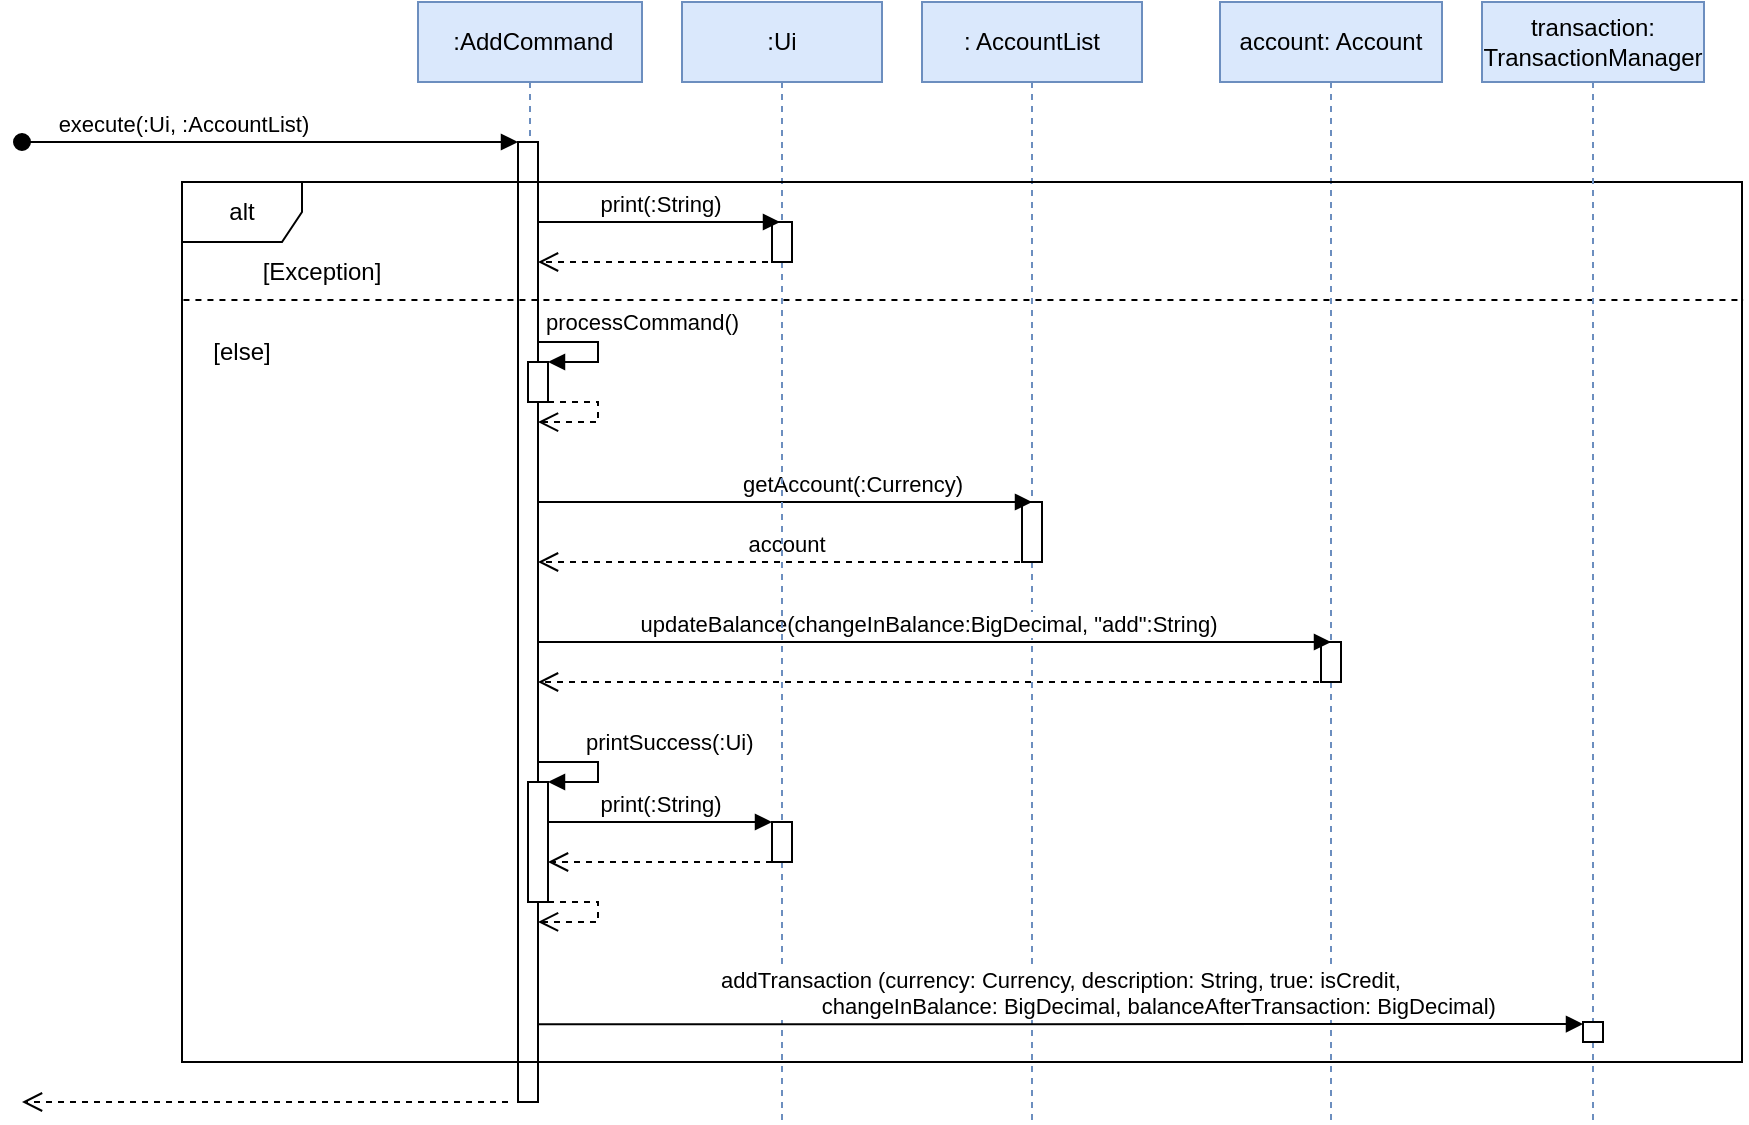 <mxfile version="21.1.5" type="device">
  <diagram name="Page-1" id="2YBvvXClWsGukQMizWep">
    <mxGraphModel dx="425" dy="240" grid="1" gridSize="10" guides="1" tooltips="1" connect="1" arrows="1" fold="1" page="0" pageScale="1" pageWidth="850" pageHeight="1100" background="#FFFFFF" math="0" shadow="0">
      <root>
        <mxCell id="0" />
        <mxCell id="1" parent="0" />
        <mxCell id="cWejEI39qg-8yP3Bkxt4-16" value="&amp;nbsp;:AddCommand" style="shape=umlLifeline;perimeter=lifelinePerimeter;whiteSpace=wrap;html=1;container=1;dropTarget=0;collapsible=0;recursiveResize=0;outlineConnect=0;portConstraint=eastwest;newEdgeStyle={&quot;edgeStyle&quot;:&quot;elbowEdgeStyle&quot;,&quot;elbow&quot;:&quot;vertical&quot;,&quot;curved&quot;:0,&quot;rounded&quot;:0};fillColor=#dae8fc;strokeColor=#6c8ebf;" parent="1" vertex="1">
          <mxGeometry x="378" y="160" width="112" height="550" as="geometry" />
        </mxCell>
        <mxCell id="cWejEI39qg-8yP3Bkxt4-24" value="" style="html=1;points=[];perimeter=orthogonalPerimeter;outlineConnect=0;targetShapes=umlLifeline;portConstraint=eastwest;newEdgeStyle={&quot;edgeStyle&quot;:&quot;elbowEdgeStyle&quot;,&quot;elbow&quot;:&quot;vertical&quot;,&quot;curved&quot;:0,&quot;rounded&quot;:0};" parent="cWejEI39qg-8yP3Bkxt4-16" vertex="1">
          <mxGeometry x="50" y="70" width="10" height="480" as="geometry" />
        </mxCell>
        <mxCell id="cWejEI39qg-8yP3Bkxt4-27" value="" style="html=1;points=[];perimeter=orthogonalPerimeter;outlineConnect=0;targetShapes=umlLifeline;portConstraint=eastwest;newEdgeStyle={&quot;edgeStyle&quot;:&quot;elbowEdgeStyle&quot;,&quot;elbow&quot;:&quot;vertical&quot;,&quot;curved&quot;:0,&quot;rounded&quot;:0};" parent="cWejEI39qg-8yP3Bkxt4-16" vertex="1">
          <mxGeometry x="55" y="180" width="10" height="20" as="geometry" />
        </mxCell>
        <mxCell id="cWejEI39qg-8yP3Bkxt4-28" value="processCommand()" style="html=1;align=left;spacingLeft=2;endArrow=block;rounded=0;edgeStyle=orthogonalEdgeStyle;curved=0;rounded=0;" parent="cWejEI39qg-8yP3Bkxt4-16" edge="1">
          <mxGeometry x="-1" y="10" relative="1" as="geometry">
            <mxPoint x="60" y="170.043" as="sourcePoint" />
            <Array as="points">
              <mxPoint x="90" y="170" />
              <mxPoint x="90" y="180" />
            </Array>
            <mxPoint as="offset" />
            <mxPoint x="65" y="180" as="targetPoint" />
          </mxGeometry>
        </mxCell>
        <mxCell id="cWejEI39qg-8yP3Bkxt4-30" value="" style="html=1;verticalAlign=bottom;endArrow=open;dashed=1;endSize=8;edgeStyle=orthogonalEdgeStyle;elbow=vertical;rounded=0;" parent="cWejEI39qg-8yP3Bkxt4-16" source="cWejEI39qg-8yP3Bkxt4-27" edge="1">
          <mxGeometry relative="1" as="geometry">
            <mxPoint x="70" y="200" as="sourcePoint" />
            <mxPoint x="60" y="210.043" as="targetPoint" />
            <Array as="points">
              <mxPoint x="90" y="200" />
              <mxPoint x="90" y="210" />
            </Array>
          </mxGeometry>
        </mxCell>
        <mxCell id="cWejEI39qg-8yP3Bkxt4-45" value="" style="html=1;points=[];perimeter=orthogonalPerimeter;outlineConnect=0;targetShapes=umlLifeline;portConstraint=eastwest;newEdgeStyle={&quot;edgeStyle&quot;:&quot;elbowEdgeStyle&quot;,&quot;elbow&quot;:&quot;vertical&quot;,&quot;curved&quot;:0,&quot;rounded&quot;:0};" parent="cWejEI39qg-8yP3Bkxt4-16" vertex="1">
          <mxGeometry x="55" y="390" width="10" height="60" as="geometry" />
        </mxCell>
        <mxCell id="cWejEI39qg-8yP3Bkxt4-46" value="printSuccess(:Ui)" style="html=1;align=left;spacingLeft=2;endArrow=block;rounded=0;edgeStyle=orthogonalEdgeStyle;curved=0;rounded=0;" parent="cWejEI39qg-8yP3Bkxt4-16" edge="1">
          <mxGeometry x="-0.143" y="10" relative="1" as="geometry">
            <mxPoint x="65" y="390" as="sourcePoint" />
            <Array as="points">
              <mxPoint x="60" y="380" />
              <mxPoint x="90" y="380" />
              <mxPoint x="90" y="390" />
            </Array>
            <mxPoint as="offset" />
            <mxPoint x="65" y="390" as="targetPoint" />
          </mxGeometry>
        </mxCell>
        <mxCell id="cWejEI39qg-8yP3Bkxt4-47" value="" style="html=1;verticalAlign=bottom;endArrow=open;dashed=1;endSize=8;edgeStyle=orthogonalEdgeStyle;elbow=vertical;rounded=0;" parent="cWejEI39qg-8yP3Bkxt4-16" source="cWejEI39qg-8yP3Bkxt4-45" edge="1">
          <mxGeometry relative="1" as="geometry">
            <mxPoint x="70" y="450" as="sourcePoint" />
            <mxPoint x="60" y="459.957" as="targetPoint" />
            <Array as="points">
              <mxPoint x="90" y="450" />
              <mxPoint x="90" y="460" />
            </Array>
          </mxGeometry>
        </mxCell>
        <mxCell id="cWejEI39qg-8yP3Bkxt4-26" value="" style="html=1;verticalAlign=bottom;endArrow=open;dashed=1;endSize=8;edgeStyle=elbowEdgeStyle;elbow=vertical;curved=0;rounded=0;" parent="1" edge="1">
          <mxGeometry relative="1" as="geometry">
            <mxPoint x="180" y="710" as="targetPoint" />
            <mxPoint x="423" y="710" as="sourcePoint" />
            <Array as="points">
              <mxPoint x="380" y="710" />
              <mxPoint x="370" y="680" />
              <mxPoint x="360" y="690" />
              <mxPoint x="240" y="600" />
            </Array>
          </mxGeometry>
        </mxCell>
        <mxCell id="cWejEI39qg-8yP3Bkxt4-31" value=": AccountList" style="shape=umlLifeline;perimeter=lifelinePerimeter;whiteSpace=wrap;html=1;container=1;dropTarget=0;collapsible=0;recursiveResize=0;outlineConnect=0;portConstraint=eastwest;newEdgeStyle={&quot;edgeStyle&quot;:&quot;elbowEdgeStyle&quot;,&quot;elbow&quot;:&quot;vertical&quot;,&quot;curved&quot;:0,&quot;rounded&quot;:0};fillColor=#dae8fc;strokeColor=#6c8ebf;" parent="1" vertex="1">
          <mxGeometry x="630" y="160" width="110" height="560" as="geometry" />
        </mxCell>
        <mxCell id="cWejEI39qg-8yP3Bkxt4-32" value="" style="html=1;points=[];perimeter=orthogonalPerimeter;outlineConnect=0;targetShapes=umlLifeline;portConstraint=eastwest;newEdgeStyle={&quot;edgeStyle&quot;:&quot;elbowEdgeStyle&quot;,&quot;elbow&quot;:&quot;vertical&quot;,&quot;curved&quot;:0,&quot;rounded&quot;:0};" parent="cWejEI39qg-8yP3Bkxt4-31" vertex="1">
          <mxGeometry x="50" y="250" width="10" height="30" as="geometry" />
        </mxCell>
        <mxCell id="cWejEI39qg-8yP3Bkxt4-33" value="getAccount(:Currency)" style="html=1;verticalAlign=bottom;endArrow=block;edgeStyle=elbowEdgeStyle;elbow=vertical;curved=0;rounded=0;" parent="1" edge="1">
          <mxGeometry x="0.271" relative="1" as="geometry">
            <mxPoint x="438" y="410" as="sourcePoint" />
            <Array as="points">
              <mxPoint x="525" y="410" />
            </Array>
            <mxPoint as="offset" />
            <mxPoint x="685" y="410" as="targetPoint" />
          </mxGeometry>
        </mxCell>
        <mxCell id="cWejEI39qg-8yP3Bkxt4-34" value="account" style="html=1;verticalAlign=bottom;endArrow=open;dashed=1;endSize=8;edgeStyle=elbowEdgeStyle;elbow=vertical;curved=0;rounded=0;" parent="1" edge="1">
          <mxGeometry relative="1" as="geometry">
            <mxPoint x="438" y="440" as="targetPoint" />
            <Array as="points">
              <mxPoint x="515" y="440" />
              <mxPoint x="515" y="440" />
              <mxPoint x="545" y="450" />
            </Array>
            <mxPoint x="685" y="440" as="sourcePoint" />
          </mxGeometry>
        </mxCell>
        <mxCell id="cWejEI39qg-8yP3Bkxt4-36" value="account: Account" style="shape=umlLifeline;perimeter=lifelinePerimeter;whiteSpace=wrap;html=1;container=1;dropTarget=0;collapsible=0;recursiveResize=0;outlineConnect=0;portConstraint=eastwest;newEdgeStyle={&quot;edgeStyle&quot;:&quot;elbowEdgeStyle&quot;,&quot;elbow&quot;:&quot;vertical&quot;,&quot;curved&quot;:0,&quot;rounded&quot;:0};fillColor=#dae8fc;strokeColor=#6c8ebf;" parent="1" vertex="1">
          <mxGeometry x="779" y="160" width="111" height="560" as="geometry" />
        </mxCell>
        <mxCell id="cWejEI39qg-8yP3Bkxt4-37" value="" style="html=1;points=[];perimeter=orthogonalPerimeter;outlineConnect=0;targetShapes=umlLifeline;portConstraint=eastwest;newEdgeStyle={&quot;edgeStyle&quot;:&quot;elbowEdgeStyle&quot;,&quot;elbow&quot;:&quot;vertical&quot;,&quot;curved&quot;:0,&quot;rounded&quot;:0};" parent="cWejEI39qg-8yP3Bkxt4-36" vertex="1">
          <mxGeometry x="50.5" y="320" width="10" height="20" as="geometry" />
        </mxCell>
        <mxCell id="cWejEI39qg-8yP3Bkxt4-38" value="updateBalance(changeInBalance:BigDecimal, &quot;add&quot;:String)" style="html=1;verticalAlign=bottom;endArrow=block;edgeStyle=elbowEdgeStyle;elbow=vertical;curved=0;rounded=0;" parent="1" edge="1">
          <mxGeometry x="-0.019" relative="1" as="geometry">
            <mxPoint x="438" y="480" as="sourcePoint" />
            <mxPoint x="834.5" y="480" as="targetPoint" />
            <Array as="points">
              <mxPoint x="655" y="480" />
              <mxPoint x="675" y="500" />
              <mxPoint x="595" y="470" />
              <mxPoint x="675" y="518" />
              <mxPoint x="675" y="498" />
              <mxPoint x="625" y="488" />
              <mxPoint x="575" y="518" />
            </Array>
            <mxPoint as="offset" />
          </mxGeometry>
        </mxCell>
        <mxCell id="cWejEI39qg-8yP3Bkxt4-39" value="" style="html=1;verticalAlign=bottom;endArrow=open;dashed=1;endSize=8;edgeStyle=elbowEdgeStyle;elbow=vertical;curved=0;rounded=0;" parent="1" edge="1">
          <mxGeometry x="0.005" relative="1" as="geometry">
            <mxPoint x="438" y="500" as="targetPoint" />
            <Array as="points">
              <mxPoint x="685" y="500" />
              <mxPoint x="525" y="520" />
              <mxPoint x="545" y="500" />
            </Array>
            <mxPoint as="offset" />
            <mxPoint x="834.5" y="500" as="sourcePoint" />
          </mxGeometry>
        </mxCell>
        <mxCell id="cWejEI39qg-8yP3Bkxt4-48" value=":Ui" style="shape=umlLifeline;perimeter=lifelinePerimeter;whiteSpace=wrap;html=1;container=1;dropTarget=0;collapsible=0;recursiveResize=0;outlineConnect=0;portConstraint=eastwest;newEdgeStyle={&quot;edgeStyle&quot;:&quot;elbowEdgeStyle&quot;,&quot;elbow&quot;:&quot;vertical&quot;,&quot;curved&quot;:0,&quot;rounded&quot;:0};fillColor=#dae8fc;strokeColor=#6c8ebf;" parent="1" vertex="1">
          <mxGeometry x="510" y="160" width="100" height="560" as="geometry" />
        </mxCell>
        <mxCell id="cWejEI39qg-8yP3Bkxt4-49" value="" style="html=1;points=[];perimeter=orthogonalPerimeter;outlineConnect=0;targetShapes=umlLifeline;portConstraint=eastwest;newEdgeStyle={&quot;edgeStyle&quot;:&quot;elbowEdgeStyle&quot;,&quot;elbow&quot;:&quot;vertical&quot;,&quot;curved&quot;:0,&quot;rounded&quot;:0};" parent="cWejEI39qg-8yP3Bkxt4-48" vertex="1">
          <mxGeometry x="45" y="410" width="10" height="20" as="geometry" />
        </mxCell>
        <mxCell id="cWejEI39qg-8yP3Bkxt4-50" value="print(:String)" style="html=1;verticalAlign=bottom;endArrow=block;edgeStyle=elbowEdgeStyle;elbow=vertical;curved=0;rounded=0;" parent="1" source="cWejEI39qg-8yP3Bkxt4-45" target="cWejEI39qg-8yP3Bkxt4-49" edge="1">
          <mxGeometry relative="1" as="geometry">
            <mxPoint x="720" y="580" as="sourcePoint" />
            <Array as="points">
              <mxPoint x="500" y="570" />
              <mxPoint x="610" y="590" />
              <mxPoint x="750" y="570" />
            </Array>
          </mxGeometry>
        </mxCell>
        <mxCell id="cWejEI39qg-8yP3Bkxt4-51" value="" style="html=1;verticalAlign=bottom;endArrow=open;dashed=1;endSize=8;edgeStyle=elbowEdgeStyle;elbow=vertical;curved=0;rounded=0;" parent="1" source="cWejEI39qg-8yP3Bkxt4-49" target="cWejEI39qg-8yP3Bkxt4-45" edge="1">
          <mxGeometry relative="1" as="geometry">
            <mxPoint x="795" y="645" as="targetPoint" />
            <Array as="points">
              <mxPoint x="520" y="590" />
              <mxPoint x="780" y="610" />
              <mxPoint x="720" y="650" />
            </Array>
          </mxGeometry>
        </mxCell>
        <mxCell id="cWejEI39qg-8yP3Bkxt4-55" value="execute(:Ui, :AccountList)&amp;nbsp;" style="html=1;verticalAlign=bottom;startArrow=oval;startFill=1;endArrow=block;startSize=8;edgeStyle=elbowEdgeStyle;elbow=vertical;curved=0;rounded=0;" parent="1" target="cWejEI39qg-8yP3Bkxt4-24" edge="1">
          <mxGeometry x="-0.342" width="60" relative="1" as="geometry">
            <mxPoint x="180" y="230" as="sourcePoint" />
            <mxPoint x="423" y="230" as="targetPoint" />
            <Array as="points">
              <mxPoint x="320" y="230" />
            </Array>
            <mxPoint as="offset" />
          </mxGeometry>
        </mxCell>
        <mxCell id="cWejEI39qg-8yP3Bkxt4-56" value="alt" style="shape=umlFrame;whiteSpace=wrap;html=1;pointerEvents=0;" parent="1" vertex="1">
          <mxGeometry x="260" y="250" width="780" height="440" as="geometry" />
        </mxCell>
        <mxCell id="cWejEI39qg-8yP3Bkxt4-57" value="" style="endArrow=none;dashed=1;html=1;strokeWidth=1;rounded=0;exitX=0.001;exitY=0.155;exitDx=0;exitDy=0;exitPerimeter=0;entryX=1.001;entryY=0.134;entryDx=0;entryDy=0;entryPerimeter=0;" parent="1" target="cWejEI39qg-8yP3Bkxt4-56" edge="1">
          <mxGeometry width="50" height="50" relative="1" as="geometry">
            <mxPoint x="260.72" y="308.955" as="sourcePoint" />
            <mxPoint x="980" y="309" as="targetPoint" />
          </mxGeometry>
        </mxCell>
        <mxCell id="cWejEI39qg-8yP3Bkxt4-61" value="" style="html=1;points=[];perimeter=orthogonalPerimeter;outlineConnect=0;targetShapes=umlLifeline;portConstraint=eastwest;newEdgeStyle={&quot;edgeStyle&quot;:&quot;elbowEdgeStyle&quot;,&quot;elbow&quot;:&quot;vertical&quot;,&quot;curved&quot;:0,&quot;rounded&quot;:0};" parent="1" vertex="1">
          <mxGeometry x="555" y="270" width="10" height="20" as="geometry" />
        </mxCell>
        <mxCell id="cWejEI39qg-8yP3Bkxt4-62" value="print(:String)" style="html=1;verticalAlign=bottom;endArrow=block;edgeStyle=elbowEdgeStyle;elbow=vertical;curved=0;rounded=0;" parent="1" edge="1">
          <mxGeometry relative="1" as="geometry">
            <mxPoint x="438" y="270" as="sourcePoint" />
            <Array as="points">
              <mxPoint x="500" y="270" />
              <mxPoint x="610" y="290" />
              <mxPoint x="750" y="270" />
            </Array>
            <mxPoint x="559" y="270" as="targetPoint" />
          </mxGeometry>
        </mxCell>
        <mxCell id="cWejEI39qg-8yP3Bkxt4-63" value="" style="html=1;verticalAlign=bottom;endArrow=open;dashed=1;endSize=8;edgeStyle=elbowEdgeStyle;elbow=vertical;curved=0;rounded=0;" parent="1" edge="1">
          <mxGeometry relative="1" as="geometry">
            <mxPoint x="438" y="290" as="targetPoint" />
            <Array as="points">
              <mxPoint x="520" y="290" />
              <mxPoint x="780" y="310" />
              <mxPoint x="720" y="350" />
            </Array>
            <mxPoint x="559" y="290" as="sourcePoint" />
          </mxGeometry>
        </mxCell>
        <mxCell id="cWejEI39qg-8yP3Bkxt4-64" value="[Exception]" style="text;html=1;strokeColor=none;fillColor=none;align=center;verticalAlign=middle;whiteSpace=wrap;rounded=0;" parent="1" vertex="1">
          <mxGeometry x="300" y="280" width="60" height="30" as="geometry" />
        </mxCell>
        <mxCell id="cWejEI39qg-8yP3Bkxt4-66" value="[else]" style="text;html=1;strokeColor=none;fillColor=none;align=center;verticalAlign=middle;whiteSpace=wrap;rounded=0;" parent="1" vertex="1">
          <mxGeometry x="260" y="320" width="60" height="30" as="geometry" />
        </mxCell>
        <mxCell id="UOihixvM6FPwpNL-e_B5-1" value="transaction: TransactionManager" style="shape=umlLifeline;perimeter=lifelinePerimeter;whiteSpace=wrap;html=1;container=1;dropTarget=0;collapsible=0;recursiveResize=0;outlineConnect=0;portConstraint=eastwest;newEdgeStyle={&quot;edgeStyle&quot;:&quot;elbowEdgeStyle&quot;,&quot;elbow&quot;:&quot;vertical&quot;,&quot;curved&quot;:0,&quot;rounded&quot;:0};fillColor=#dae8fc;strokeColor=#6c8ebf;" parent="1" vertex="1">
          <mxGeometry x="910" y="160" width="111" height="560" as="geometry" />
        </mxCell>
        <mxCell id="UOihixvM6FPwpNL-e_B5-3" value="" style="html=1;points=[];perimeter=orthogonalPerimeter;outlineConnect=0;targetShapes=umlLifeline;portConstraint=eastwest;newEdgeStyle={&quot;edgeStyle&quot;:&quot;elbowEdgeStyle&quot;,&quot;elbow&quot;:&quot;vertical&quot;,&quot;curved&quot;:0,&quot;rounded&quot;:0};" parent="UOihixvM6FPwpNL-e_B5-1" vertex="1">
          <mxGeometry x="50.5" y="510" width="10" height="10" as="geometry" />
        </mxCell>
        <mxCell id="UOihixvM6FPwpNL-e_B5-4" value="&lt;div&gt;addTransaction (currency: Currency, description: String, true: isCredit,&lt;/div&gt;&lt;div&gt;&amp;nbsp; &amp;nbsp; &amp;nbsp; &amp;nbsp; &amp;nbsp; &amp;nbsp; &amp;nbsp; &amp;nbsp; &amp;nbsp; &amp;nbsp; &amp;nbsp; &amp;nbsp; &amp;nbsp; &amp;nbsp; &amp;nbsp; &amp;nbsp; changeInBalance: BigDecimal, balanceAfterTransaction: BigDecimal)&lt;/div&gt;" style="html=1;verticalAlign=bottom;endArrow=block;edgeStyle=elbowEdgeStyle;elbow=vertical;curved=0;rounded=0;" parent="1" edge="1">
          <mxGeometry relative="1" as="geometry">
            <mxPoint x="438" y="671.167" as="sourcePoint" />
            <mxPoint x="960.5" y="671.167" as="targetPoint" />
          </mxGeometry>
        </mxCell>
      </root>
    </mxGraphModel>
  </diagram>
</mxfile>
